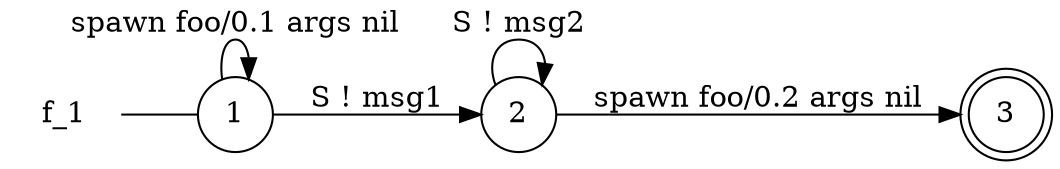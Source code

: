 digraph f_1 {
	rankdir="LR";
	n_0 [label="f_1", shape="plaintext"];
	n_1 [id="5", shape=doublecircle, label="3"];
	n_2 [id="2", shape=circle, label="2"];
	n_3 [id="1", shape=circle, label="1"];
	n_0 -> n_3 [arrowhead=none];

	n_2 -> n_2 [id="[$e|9]", label="S ! msg2"];
	n_2 -> n_1 [id="[$e|4]", label="spawn foo/0.2 args nil"];
	n_3 -> n_2 [id="[$e|6]", label="S ! msg1"];
	n_3 -> n_3 [id="[$e|11]", label="spawn foo/0.1 args nil"];
}
